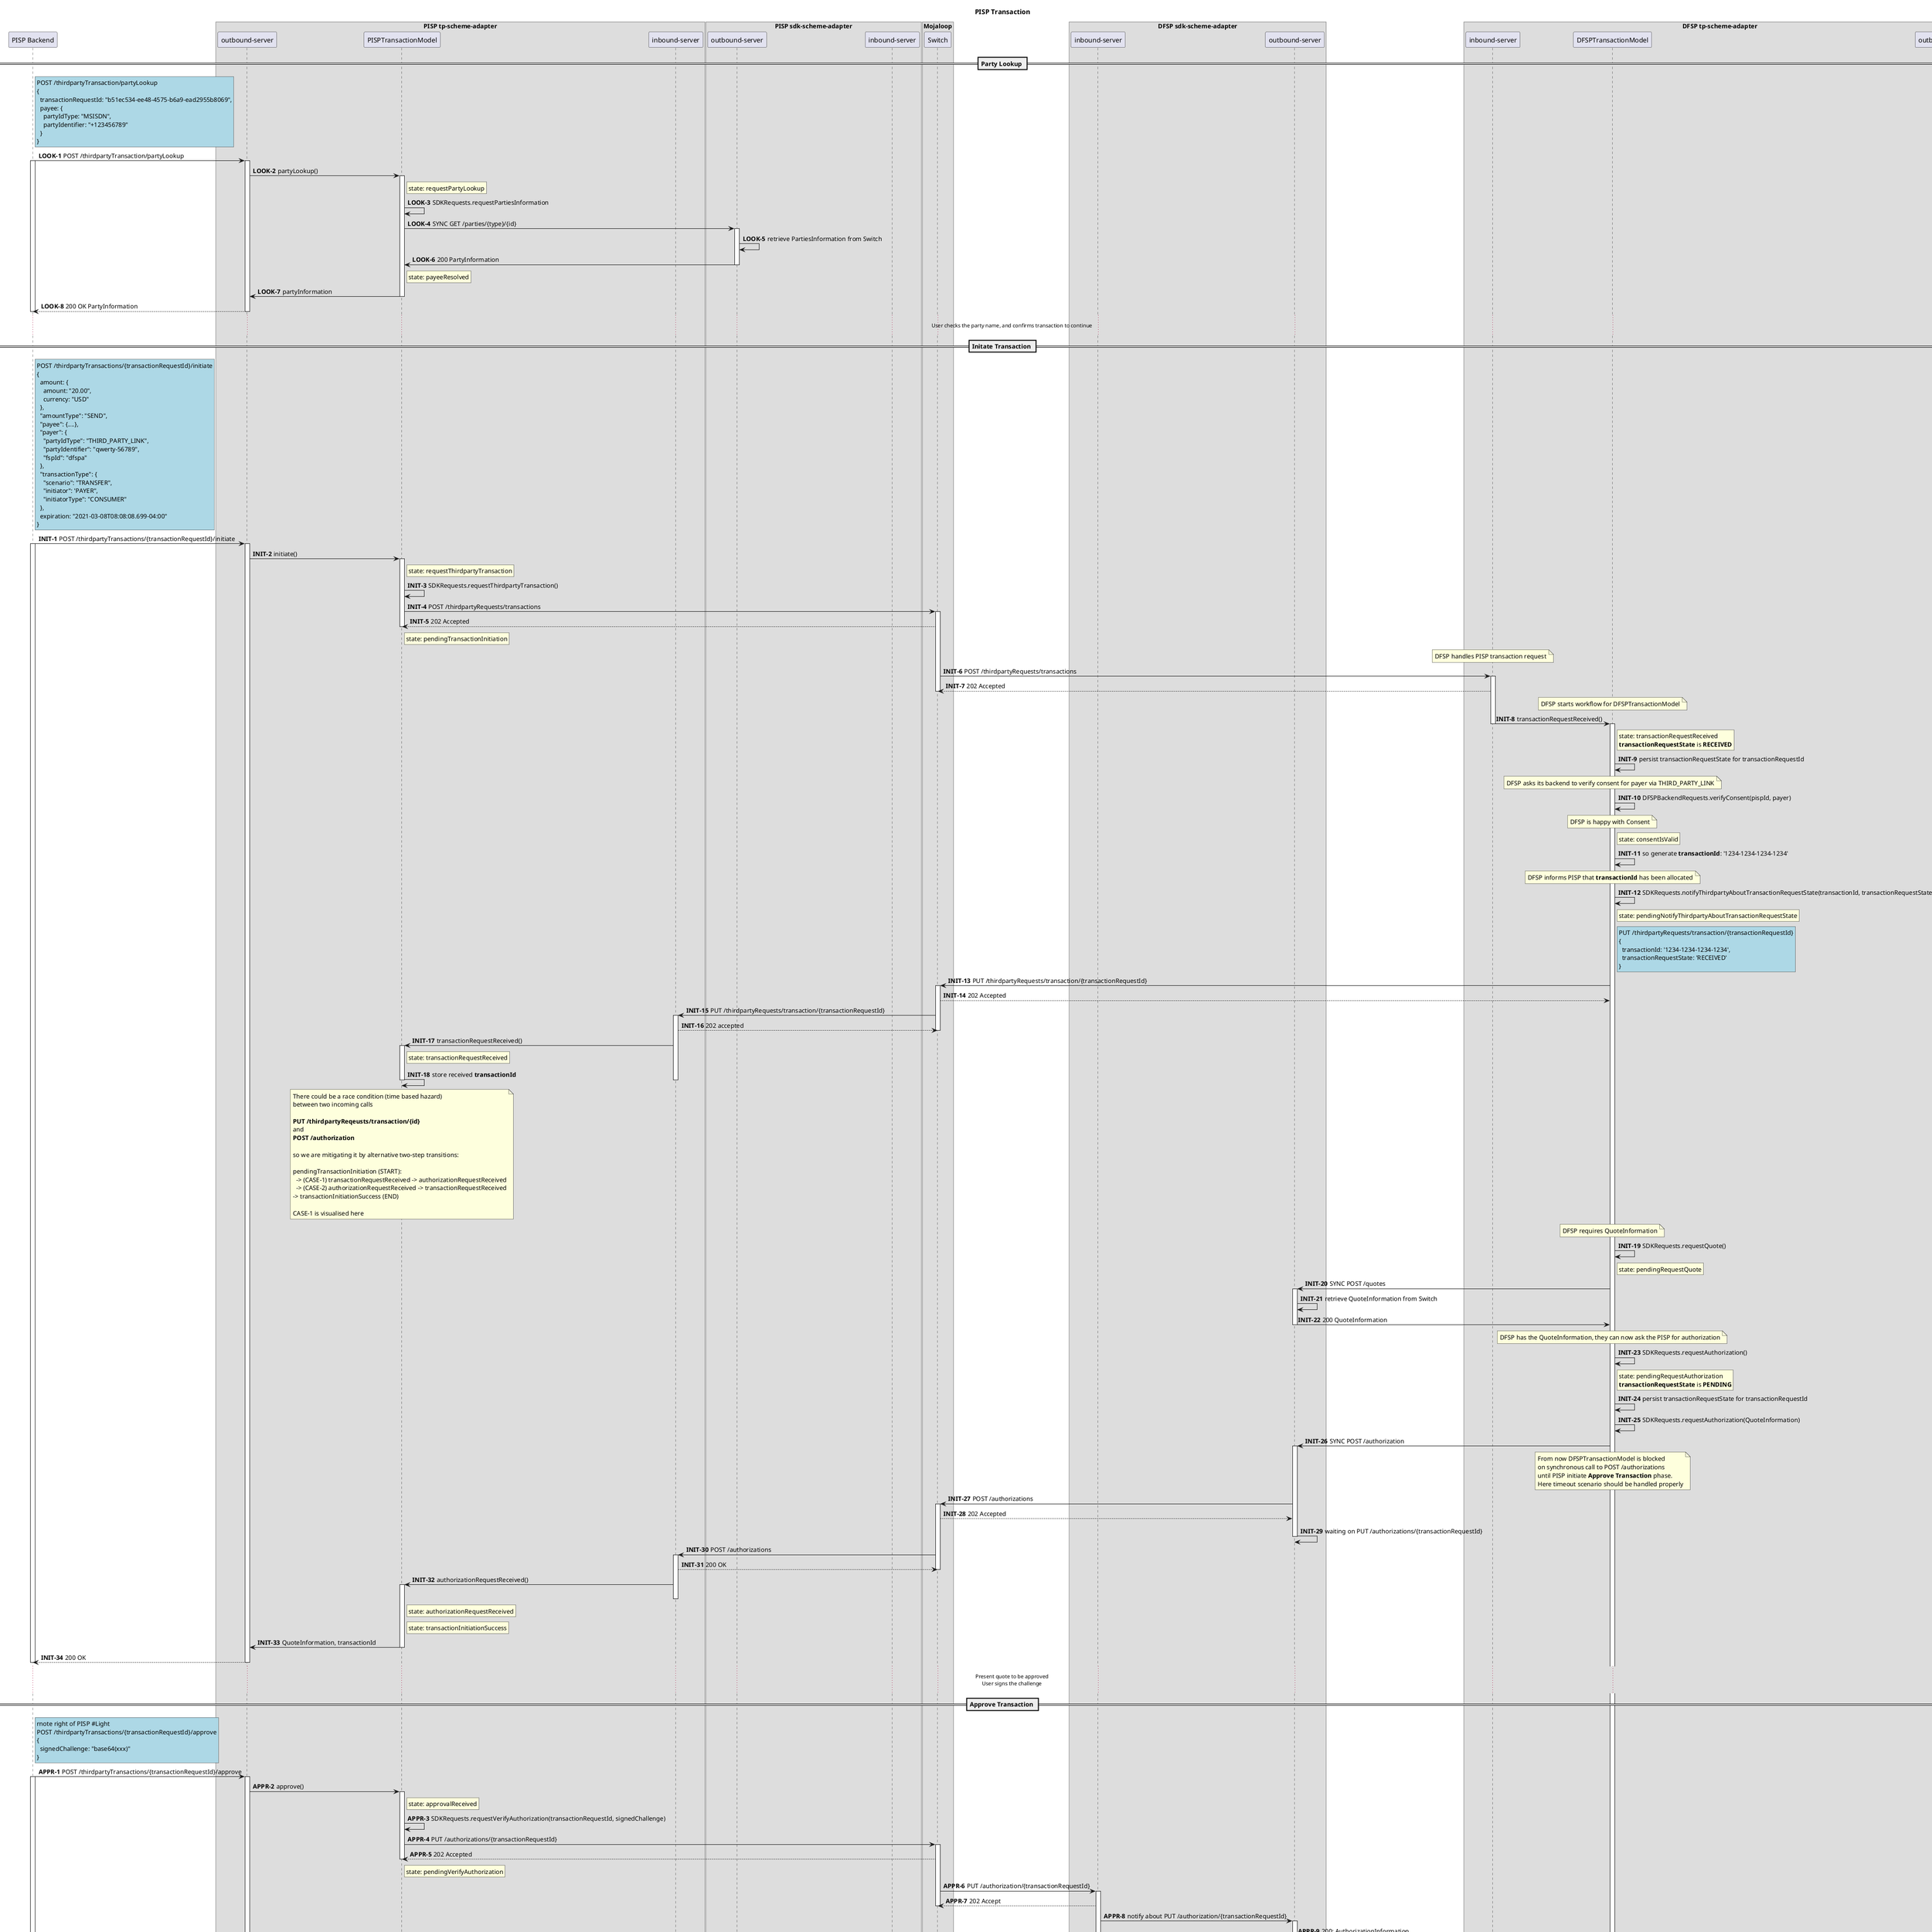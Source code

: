 @startuml

title PISP Transaction


participant "PISP Backend" as PISP
box "PISP tp-scheme-adapter"
  participant "outbound-server" as PISP_TP_OUT
  participant "PISPTransactionModel" as PISP_TM
  participant "inbound-server" as PISP_TP_IN
end box
box "PISP sdk-scheme-adapter"
  participant "outbound-server" as PISP_SDK_OUT
  participant "inbound-server" as PISP_SDK_IN
end box
box "Mojaloop"
    participant Switch
end box
box "DFSP sdk-scheme-adapter"
  participant "inbound-server" as DFSP_SDK_IN
  participant "outbound-server" as DFSP_SDK_OUT
end box
box "DFSP tp-scheme-adapter"
  participant "inbound-server" as DFSP_TP_IN
  participant "DFSPTransactionModel" as DFSP_TM
  participant "outbound-server" as DFSP_TP_OUT
end box


== Party Lookup ==
autonumber 1 "<b>LOOK-#</b>"
rnote right of PISP #LightBlue
POST /thirdpartyTransaction/partyLookup
{
  transactionRequestId: "b51ec534-ee48-4575-b6a9-ead2955b8069",
  payee: {
    partyIdType: "MSISDN",
    partyIdentifier: "+123456789"
  }
}
end note
PISP -> PISP_TP_OUT: POST /thirdpartyTransaction/partyLookup
activate PISP
activate PISP_TP_OUT
' TODO: line up with state-models.md doc
PISP_TP_OUT -> PISP_TM: partyLookup()
rnote right of PISP_TM: state: requestPartyLookup
activate PISP_TM
PISP_TM -> PISP_TM: SDKRequests.requestPartiesInformation
PISP_TM -> PISP_SDK_OUT: SYNC GET /parties/{type}/{id}
activate PISP_SDK_OUT
PISP_SDK_OUT -> PISP_SDK_OUT: retrieve PartiesInformation from Switch
PISP_SDK_OUT -> PISP_TM: 200 PartyInformation
deactivate PISP_SDK_OUT
rnote right of PISP_TM: state: payeeResolved

PISP_TM -> PISP_TP_OUT: partyInformation
deactivate PISP_TM

' TODO: party lookup details
PISP_TP_OUT --> PISP: 200 OK PartyInformation
deactivate PISP_TP_OUT
deactivate PISP

...User checks the party name, and confirms transaction to continue...



== Initate Transaction ==
autonumber 1 "<b>INIT-#</b>"
rnote right of PISP #LightBlue
POST /thirdpartyTransactions/{transactionRequestId}/initiate
{
  amount: {
    amount: "20.00",
    currency: "USD"
  },
  "amountType": "SEND",
  "payee": {....},
  "payer": {
    "partyIdType": "THIRD_PARTY_LINK",
    "partyIdentifier": "qwerty-56789",
    "fspId": "dfspa"
  },
  "transactionType": {
    "scenario": "TRANSFER",
    "initiator": 'PAYER",
    "initiatorType": "CONSUMER"
  },
  expiration: "2021-03-08T08:08:08.699-04:00"
}
end note
PISP -> PISP_TP_OUT: POST /thirdpartyTransactions/{transactionRequestId}/initiate
activate PISP
activate PISP_TP_OUT

PISP_TP_OUT -> PISP_TM: initiate()
activate PISP_TM
rnote right of PISP_TM: state: requestThirdpartyTransaction
PISP_TM -> PISP_TM: SDKRequests.requestThirdpartyTransaction()
PISP_TM -> Switch: POST /thirdpartyRequests/transactions
activate Switch
Switch --> PISP_TM: 202 Accepted
deactivate PISP_TM
rnote right of PISP_TM: state: pendingTransactionInitiation

note over DFSP_TP_IN
  DFSP handles PISP transaction request
end note
Switch -> DFSP_TP_IN: POST /thirdpartyRequests/transactions
activate DFSP_TP_IN
DFSP_TP_IN --> Switch: 202 Accepted
deactivate Switch
note over DFSP_TM
  DFSP starts workflow for DFSPTransactionModel
end note
DFSP_TP_IN -> DFSP_TM: transactionRequestReceived()
deactivate DFSP_TP_IN
activate DFSP_TM
rnote right of DFSP_TM: state: transactionRequestReceived\n**transactionRequestState** is **RECEIVED**
DFSP_TM -> DFSP_TM: persist transactionRequestState for transactionRequestId
note over DFSP_TM
  DFSP asks its backend to verify consent for payer via THIRD_PARTY_LINK
end note
DFSP_TM -> DFSP_TM: DFSPBackendRequests.verifyConsent(pispId, payer)
note over DFSP_TM
  DFSP is happy with Consent
end note
rnote right of DFSP_TM: state: consentIsValid
DFSP_TM -> DFSP_TM: so generate **transactionId**: '1234-1234-1234-1234'
note over DFSP_TM
  DFSP informs PISP that **transactionId** has been allocated
end note
DFSP_TM -> DFSP_TM: SDKRequests.notifyThirdpartyAboutTransactionRequestState(transactionId, transactionRequestState)
rnote right of DFSP_TM: state: pendingNotifyThirdpartyAboutTransactionRequestState
rnote right of DFSP_TM #LightBlue
PUT /thirdpartyRequests/transaction/{transactionRequestId}
{
  transactionId: '1234-1234-1234-1234',
  transactionRequestState: 'RECEIVED'
}
end note
DFSP_TM -> Switch: PUT /thirdpartyRequests/transaction/{transactionRequestId}
activate Switch
Switch --> DFSP_TM: 202 Accepted
Switch -> PISP_TP_IN: PUT /thirdpartyRequests/transaction/{transactionRequestId}
activate PISP_TP_IN
PISP_TP_IN --> Switch: 202 accepted
deactivate Switch
PISP_TP_IN -> PISP_TM: transactionRequestReceived()
activate PISP_TM
rnote right of PISP_TM: state: transactionRequestReceived
PISP_TM -> PISP_TM: store received **transactionId**
deactivate PISP_TM
deactivate PISP_TP_IN
note over PISP_TM
  There could be a race condition (time based hazard)
  between two incoming calls 
  
  **PUT /thirdpartyReqeusts/transaction/{id}**
  and
  **POST /authorization**
  
  so we are mitigating it by alternative two-step transitions:

  pendingTransactionInitiation (START): 
    -> (CASE-1) transactionRequestReceived -> authorizationRequestReceived
    -> (CASE-2) authorizationRequestReceived -> transactionRequestReceived
  -> transactionInitiationSuccess (END)

  CASE-1 is visualised here
end note

note over DFSP_TM
  DFSP requires QuoteInformation
end note
DFSP_TM -> DFSP_TM: SDKRequests.requestQuote()
rnote right of DFSP_TM: state: pendingRequestQuote
DFSP_TM -> DFSP_SDK_OUT: SYNC POST /quotes
activate DFSP_SDK_OUT
DFSP_SDK_OUT -> DFSP_SDK_OUT: retrieve QuoteInformation from Switch
DFSP_SDK_OUT -> DFSP_TM: 200 QuoteInformation
deactivate DFSP_SDK_OUT
note over DFSP_TM
  DFSP has the QuoteInformation, they can now ask the PISP for authorization
end note
DFSP_TM -> DFSP_TM: SDKRequests.requestAuthorization()
rnote right of DFSP_TM: state: pendingRequestAuthorization\n**transactionRequestState** is **PENDING**
DFSP_TM -> DFSP_TM: persist transactionRequestState for transactionRequestId
DFSP_TM -> DFSP_TM: SDKRequests.requestAuthorization(QuoteInformation)
DFSP_TM -> DFSP_SDK_OUT: SYNC POST /authorization
note over DFSP_TM
  From now DFSPTransactionModel is blocked
  on synchronous call to POST /authorizations
  until PISP initiate **Approve Transaction** phase.
  Here timeout scenario should be handled properly
end note
activate DFSP_SDK_OUT
DFSP_SDK_OUT -> Switch: POST /authorizations
activate Switch
Switch --> DFSP_SDK_OUT: 202 Accepted
DFSP_SDK_OUT -> DFSP_SDK_OUT: waiting on PUT /authorizations/{transactionRequestId}
deactivate DFSP_SDK_OUT
Switch -> PISP_TP_IN: POST /authorizations
activate PISP_TP_IN
PISP_TP_IN --> Switch: 200 OK
deactivate Switch
PISP_TP_IN -> PISP_TM: authorizationRequestReceived()
rnote right of PISP_TM: state: authorizationRequestReceived
activate PISP_TM

rnote right of PISP_TM: state: transactionInitiationSuccess

deactivate PISP_TP_IN


PISP_TM -> PISP_TP_OUT: QuoteInformation, transactionId
deactivate PISP_TM
deactivate PISP_TP_IN

'TODO: add authorization details
PISP_TP_OUT --> PISP: 200 OK
deactivate PISP_TP_OUT
deactivate PISP

...Present quote to be approved\nUser signs the challenge...


== Approve Transaction ==
autonumber 1 "<b>APPR-#</b>"
rnote right of PISP #LightBlue
rnote right of PISP #Light
POST /thirdpartyTransactions/{transactionRequestId}/approve
{
  signedChallenge: "base64(xxx)"
}
end note
PISP -> PISP_TP_OUT: POST /thirdpartyTransactions/{transactionRequestId}/approve
activate PISP
activate PISP_TP_OUT

PISP_TP_OUT -> PISP_TM: approve()
activate PISP_TM
rnote right of PISP_TM: state: approvalReceived
PISP_TM -> PISP_TM: SDKRequests.requestVerifyAuthorization(transactionRequestId, signedChallenge)

PISP_TM -> Switch: PUT /authorizations/{transactionRequestId}
activate Switch
Switch --> PISP_TM: 202 Accepted
rnote right of PISP_TM: state: pendingVerifyAuthorization
deactivate PISP_TM
Switch -> DFSP_SDK_IN: PUT /authorization/{transactionRequestId}
activate DFSP_SDK_IN
DFSP_SDK_IN --> Switch: 202 Accept
deactivate Switch
DFSP_SDK_IN -> DFSP_SDK_OUT: notify about PUT /authorization/{transactionRequestId}
activate DFSP_SDK_OUT
DFSP_SDK_OUT -> DFSP_TM: 200: AuthorizationInformation
note over DFSP_TM
  From now DFSPTransactionModel is unblocked
end note
deactivate DFSP_SDK_IN
deactivate DFSP_SDK_OUT
note over DFSP_TM
  DFSP checks the received AuthorizationInformation with backend.
end note
rnote right of DFSP_TM: state: pendingVerifyAuthorization
DFSP_TM -> DFSP_TM: DFSPBackendRequests.verifyAuthorization(AuthorizationInformation)

note over PISP, DFSP_TM
  ERROR_SCENARIO: DFSP notifies PISP about Authorization error and then ends its workflow here
end note
rnote right of DFSP_TM: DFSP is unhappy with Authorization\n**transactionRequestState** is **REJECTED**
rnote right of DFSP_TM: state: failureVerifyAuthorization
DFSP_TM -> DFSP_TM: persist transactionRequestState for transactionRequestId
DFSP_TM -> DFSP_TM: SDKRequests.notifyThirdpartyAboutRejectedAuthorization(transactionRequestId)
DFSP_TM -> Switch: PUT /thirdpartyRequests/transaction/{transactionRequestId}/error
activate Switch
Switch -> DFSP_TM: 202 Accept
note over DFSP_TM
  ERROR_SCENARIO: **DFSPTransactionModel ends its workflow here**
end note
Swich -> PISP_TP_IN: PUT /thirdpartyRequests/transaction/{transactionRequestId}/error
activate PISP_TP_IN
PISP_TP_IN -> Switch: 202 Accept
deactivate Switch

note over PISP_TM
  ERROR_SCENARIO: **PISPTransactionModel will end its workflow here**
end note
PISP_TP_IN -> PISP_TM: authorizationRejected()
deactivate PISP_TP_IN
activate PISP_TM
rnote right of PISP_TM: state: rejectedAuthorization
PISP_TM -> PISP_TP_OUT: not approved: authorization is rejected
deactivate PISP_TM
PISP_TP_OUT -> PISP: 500: authorization is rejected



note over PISP, DFSP_TM
  HAPPY_SCENARIO: **DFSPTransactionModel continues workflow**
end note

rnote right of DFSP_TM: DFSP is happy with Authorization\n**transactionRequestState** is **ACCEPTED**
DFSP_TM -> DFSP_TM: persist transactionRequestState for transactionRequestId

note over DFSP_TM
  DFSP is happy, so initiates the Transfer for transferId
end note
DFSP_TM -> DFSP_TM: generate **transferId**
DFSP_TM -> DFSP_TM: transfer(transferId)
rnote right of DFSP_TM: state: pendingTransfer
DFSP_TM -> DFSP_TM: SDKRequests.requestTransfer(transferId, transferPayload)
DFSP_TM -> DFSP_SDK_OUT: SYNC POST /simpleTransfer
activate DFSP_SDK_OUT
DFSP_SDK_OUT -> DFSP_SDK_OUT: request Switch to realize simple transfer
DFSP_SDK_OUT -> DFSP_TM: 202: Transfer done
deactivate DFSP_SDK_OUT
note over DFSP_TM
  DFSP notifies PISP that Transfer is done
end note
DFSP_TM -> DFSP_TM: SDKRequests.notifyThirdpartyAboutTransfer(transferId)
rnote right of DFSP_TM: state: pendingNotifyThirdpartyAboutTransfer

DFSP_TM -> Switch: PATCH /thirdpartyRequests/transactions/{transactionRequestId}
activate Switch
Switch --> DFSP_TM: 202 Accepted
rnote right of DFSP_TM: state: transactionRequestSuccess
deactivate DFSP_TM


note over PISP_TM
  HAPPY_SCENARIO: **PISPTransactionModel continues workflow**
end note

Switch -> PISP_TP_IN: PATCH /thirdpartyRequests/transactions/{transactionRequestId}
activate PISP_TP_IN
PISP_TP_IN --> Switch: 200 OK
deactivate Switch

PISP_TP_IN -> PISP_TM: transactionSuccess(transactionRequestId)
deactivate PISP_TP_IN
activate PISP_TM
rnote right of PISP_TM: state: transactionSuccess


PISP_TM -> PISP_TP_OUT: Transaction & Transfer are done
deactivate PISP_TM

PISP_TP_OUT --> PISP: 200 OK
deactivate PISP_TP_OUT
deactivate PISP

@enduml
